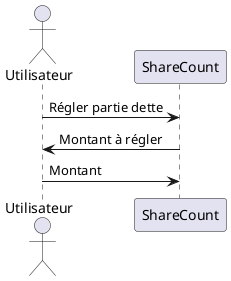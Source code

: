 @startuml "Régler une partie de sa dette envers quelqu’un"

actor Utilisateur as u
participant ShareCount as sc

u 	-> 	sc : Régler partie dette
u		<- 	sc : Montant à régler
u		->	sc : Montant


@enduml